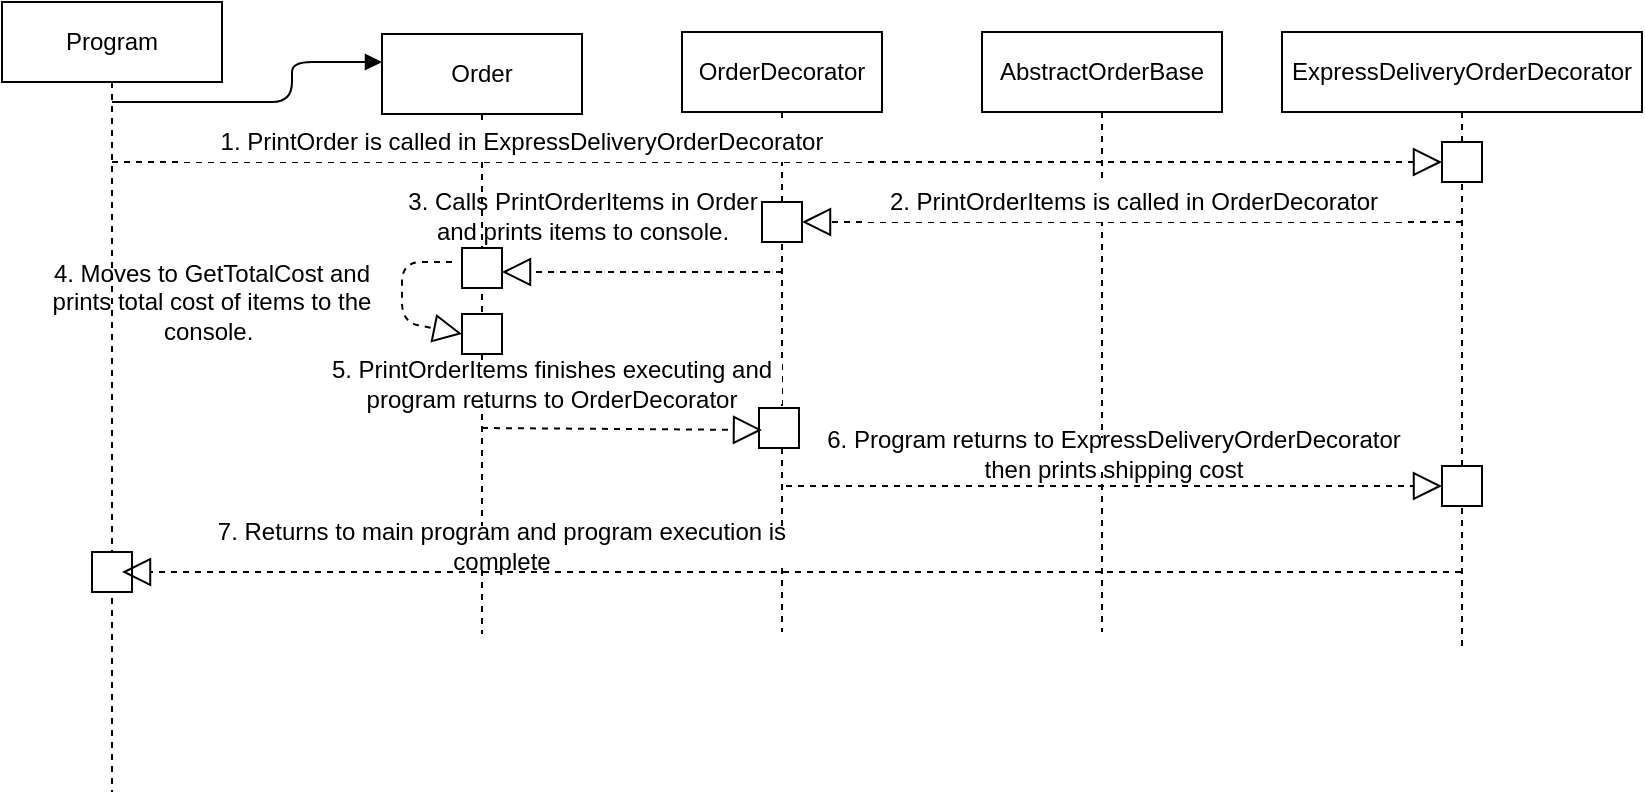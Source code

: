 <mxfile version="12.1.3" type="device" pages="1"><diagram id="g4R1OKZZKxNcCT3UkbdC" name="Page-1"><mxGraphModel dx="1024" dy="534" grid="1" gridSize="10" guides="1" tooltips="1" connect="1" arrows="1" fold="1" page="1" pageScale="1" pageWidth="850" pageHeight="1100" math="0" shadow="0"><root><mxCell id="0"/><mxCell id="1" parent="0"/><mxCell id="n8mn9gE_1gNJTpdNxUDt-9" value="Program" style="shape=umlLifeline;perimeter=lifelinePerimeter;whiteSpace=wrap;html=1;container=1;collapsible=0;recursiveResize=0;outlineConnect=0;" parent="1" vertex="1"><mxGeometry width="110" height="395" as="geometry"/></mxCell><mxCell id="n8mn9gE_1gNJTpdNxUDt-49" value="" style="whiteSpace=wrap;html=1;aspect=fixed;fillColor=#ffffff;gradientColor=none;" parent="n8mn9gE_1gNJTpdNxUDt-9" vertex="1"><mxGeometry x="45" y="275" width="20" height="20" as="geometry"/></mxCell><mxCell id="n8mn9gE_1gNJTpdNxUDt-10" value="Order" style="shape=umlLifeline;perimeter=lifelinePerimeter;whiteSpace=wrap;html=1;container=1;collapsible=0;recursiveResize=0;outlineConnect=0;" parent="1" vertex="1"><mxGeometry x="190" y="16" width="100" height="300" as="geometry"/></mxCell><mxCell id="n8mn9gE_1gNJTpdNxUDt-42" value="" style="whiteSpace=wrap;html=1;aspect=fixed;fillColor=#ffffff;gradientColor=none;" parent="n8mn9gE_1gNJTpdNxUDt-10" vertex="1"><mxGeometry x="40" y="107" width="20" height="20" as="geometry"/></mxCell><mxCell id="n8mn9gE_1gNJTpdNxUDt-51" value="" style="whiteSpace=wrap;html=1;aspect=fixed;fillColor=#ffffff;gradientColor=none;" parent="n8mn9gE_1gNJTpdNxUDt-10" vertex="1"><mxGeometry x="40" y="140" width="20" height="20" as="geometry"/></mxCell><mxCell id="n8mn9gE_1gNJTpdNxUDt-11" value="OrderDecorator" style="shape=umlLifeline;perimeter=lifelinePerimeter;whiteSpace=wrap;html=1;container=1;collapsible=0;recursiveResize=0;outlineConnect=0;" parent="1" vertex="1"><mxGeometry x="340" y="15" width="100" height="300" as="geometry"/></mxCell><mxCell id="n8mn9gE_1gNJTpdNxUDt-45" value="" style="whiteSpace=wrap;html=1;aspect=fixed;fillColor=#ffffff;gradientColor=none;" parent="n8mn9gE_1gNJTpdNxUDt-11" vertex="1"><mxGeometry x="38.5" y="188" width="20" height="20" as="geometry"/></mxCell><mxCell id="n8mn9gE_1gNJTpdNxUDt-12" value="ExpressDeliveryOrderDecorator" style="shape=umlLifeline;perimeter=lifelinePerimeter;whiteSpace=wrap;html=1;container=1;collapsible=0;recursiveResize=0;outlineConnect=0;" parent="1" vertex="1"><mxGeometry x="640" y="15" width="180" height="310" as="geometry"/></mxCell><mxCell id="n8mn9gE_1gNJTpdNxUDt-30" value="" style="whiteSpace=wrap;html=1;aspect=fixed;fillColor=#ffffff;gradientColor=none;" parent="n8mn9gE_1gNJTpdNxUDt-12" vertex="1"><mxGeometry x="80" y="55" width="20" height="20" as="geometry"/></mxCell><mxCell id="n8mn9gE_1gNJTpdNxUDt-48" value="" style="whiteSpace=wrap;html=1;aspect=fixed;fillColor=#ffffff;gradientColor=none;" parent="n8mn9gE_1gNJTpdNxUDt-12" vertex="1"><mxGeometry x="80" y="217" width="20" height="20" as="geometry"/></mxCell><mxCell id="n8mn9gE_1gNJTpdNxUDt-13" value="AbstractOrderBase" style="shape=umlLifeline;perimeter=lifelinePerimeter;whiteSpace=wrap;html=1;container=1;collapsible=0;recursiveResize=0;outlineConnect=0;" parent="1" vertex="1"><mxGeometry x="490" y="15" width="120" height="300" as="geometry"/></mxCell><mxCell id="n8mn9gE_1gNJTpdNxUDt-27" value="6. Program returns to ExpressDeliveryOrderDecorator then prints shipping cost" style="text;html=1;strokeColor=none;fillColor=#ffffff;align=center;verticalAlign=middle;whiteSpace=wrap;rounded=0;" parent="n8mn9gE_1gNJTpdNxUDt-13" vertex="1"><mxGeometry x="-79" y="203" width="290" height="15" as="geometry"/></mxCell><mxCell id="n8mn9gE_1gNJTpdNxUDt-14" value="" style="endArrow=block;dashed=1;endFill=0;endSize=12;html=1;entryX=0;entryY=0.5;entryDx=0;entryDy=0;" parent="1" source="n8mn9gE_1gNJTpdNxUDt-9" target="n8mn9gE_1gNJTpdNxUDt-30" edge="1"><mxGeometry width="160" relative="1" as="geometry"><mxPoint x="70" y="80" as="sourcePoint"/><mxPoint x="700" y="80" as="targetPoint"/></mxGeometry></mxCell><mxCell id="n8mn9gE_1gNJTpdNxUDt-15" value="" style="endArrow=block;dashed=1;endFill=0;endSize=12;html=1;entryX=1;entryY=0.5;entryDx=0;entryDy=0;" parent="1" target="n8mn9gE_1gNJTpdNxUDt-36" edge="1"><mxGeometry width="160" relative="1" as="geometry"><mxPoint x="730" y="110" as="sourcePoint"/><mxPoint x="410" y="110" as="targetPoint"/></mxGeometry></mxCell><mxCell id="n8mn9gE_1gNJTpdNxUDt-16" value="" style="endArrow=block;dashed=1;endFill=0;endSize=12;html=1;" parent="1" edge="1"><mxGeometry width="160" relative="1" as="geometry"><mxPoint x="390" y="135" as="sourcePoint"/><mxPoint x="250" y="135" as="targetPoint"/></mxGeometry></mxCell><mxCell id="n8mn9gE_1gNJTpdNxUDt-18" value="3. Calls PrintOrderItems in Order and prints items to console." style="text;html=1;strokeColor=none;fillColor=none;align=center;verticalAlign=middle;whiteSpace=wrap;rounded=0;" parent="1" vertex="1"><mxGeometry x="200" y="86" width="181" height="42" as="geometry"/></mxCell><mxCell id="n8mn9gE_1gNJTpdNxUDt-19" value="1. PrintOrder is called in ExpressDeliveryOrderDecorator" style="text;html=1;strokeColor=none;fillColor=#FFFFFF;align=center;verticalAlign=middle;whiteSpace=wrap;rounded=0;gradientColor=none;" parent="1" vertex="1"><mxGeometry x="90" y="60" width="340" height="20" as="geometry"/></mxCell><mxCell id="n8mn9gE_1gNJTpdNxUDt-20" value="2. PrintOrderItems is called in OrderDecorator" style="text;html=1;strokeColor=none;fillColor=#ffffff;align=center;verticalAlign=middle;whiteSpace=wrap;rounded=0;" parent="1" vertex="1"><mxGeometry x="431" y="90" width="270" height="20" as="geometry"/></mxCell><mxCell id="n8mn9gE_1gNJTpdNxUDt-21" value="" style="endArrow=block;dashed=1;endFill=0;endSize=12;html=1;" parent="1" edge="1"><mxGeometry width="160" relative="1" as="geometry"><mxPoint x="240" y="213" as="sourcePoint"/><mxPoint x="380" y="214" as="targetPoint"/></mxGeometry></mxCell><mxCell id="n8mn9gE_1gNJTpdNxUDt-25" value="5. PrintOrderItems finishes executing and program returns to OrderDecorator" style="text;html=1;strokeColor=none;fillColor=#ffffff;align=center;verticalAlign=middle;whiteSpace=wrap;rounded=0;" parent="1" vertex="1"><mxGeometry x="160" y="181" width="230" height="20" as="geometry"/></mxCell><mxCell id="n8mn9gE_1gNJTpdNxUDt-26" value="" style="endArrow=block;dashed=1;endFill=0;endSize=12;html=1;" parent="1" edge="1"><mxGeometry width="160" relative="1" as="geometry"><mxPoint x="392" y="242" as="sourcePoint"/><mxPoint x="720" y="242" as="targetPoint"/><Array as="points"><mxPoint x="670" y="242"/></Array></mxGeometry></mxCell><mxCell id="n8mn9gE_1gNJTpdNxUDt-28" value="" style="endArrow=block;dashed=1;endFill=0;endSize=12;html=1;" parent="1" edge="1"><mxGeometry width="160" relative="1" as="geometry"><mxPoint x="729.5" y="285" as="sourcePoint"/><mxPoint x="60" y="285" as="targetPoint"/><Array as="points"><mxPoint x="610" y="285"/></Array></mxGeometry></mxCell><mxCell id="n8mn9gE_1gNJTpdNxUDt-29" value="7. Returns to main program and program execution is complete" style="text;html=1;strokeColor=none;fillColor=#ffffff;align=center;verticalAlign=middle;whiteSpace=wrap;rounded=0;" parent="1" vertex="1"><mxGeometry x="100" y="262" width="300" height="20" as="geometry"/></mxCell><mxCell id="n8mn9gE_1gNJTpdNxUDt-36" value="" style="whiteSpace=wrap;html=1;aspect=fixed;fillColor=#ffffff;gradientColor=none;" parent="1" vertex="1"><mxGeometry x="380" y="100" width="20" height="20" as="geometry"/></mxCell><mxCell id="n8mn9gE_1gNJTpdNxUDt-38" value="" style="endArrow=block;endFill=1;html=1;edgeStyle=orthogonalEdgeStyle;align=left;verticalAlign=top;" parent="1" source="n8mn9gE_1gNJTpdNxUDt-9" edge="1"><mxGeometry x="-1" relative="1" as="geometry"><mxPoint x="50" y="30" as="sourcePoint"/><mxPoint x="190" y="30" as="targetPoint"/><Array as="points"><mxPoint x="145" y="50"/><mxPoint x="145" y="30"/></Array></mxGeometry></mxCell><mxCell id="n8mn9gE_1gNJTpdNxUDt-52" value="" style="endArrow=block;dashed=1;endFill=0;endSize=12;html=1;entryX=0;entryY=0.5;entryDx=0;entryDy=0;" parent="1" target="n8mn9gE_1gNJTpdNxUDt-51" edge="1"><mxGeometry width="160" relative="1" as="geometry"><mxPoint x="225" y="130" as="sourcePoint"/><mxPoint x="150" y="420" as="targetPoint"/><Array as="points"><mxPoint x="200" y="130"/><mxPoint x="200" y="160"/></Array></mxGeometry></mxCell><mxCell id="n8mn9gE_1gNJTpdNxUDt-53" value="4. Moves to GetTotalCost and prints total cost of items to the console.&amp;nbsp;" style="text;html=1;strokeColor=none;fillColor=none;align=center;verticalAlign=middle;whiteSpace=wrap;rounded=0;" parent="1" vertex="1"><mxGeometry x="20" y="140" width="170" height="20" as="geometry"/></mxCell></root></mxGraphModel></diagram></mxfile>